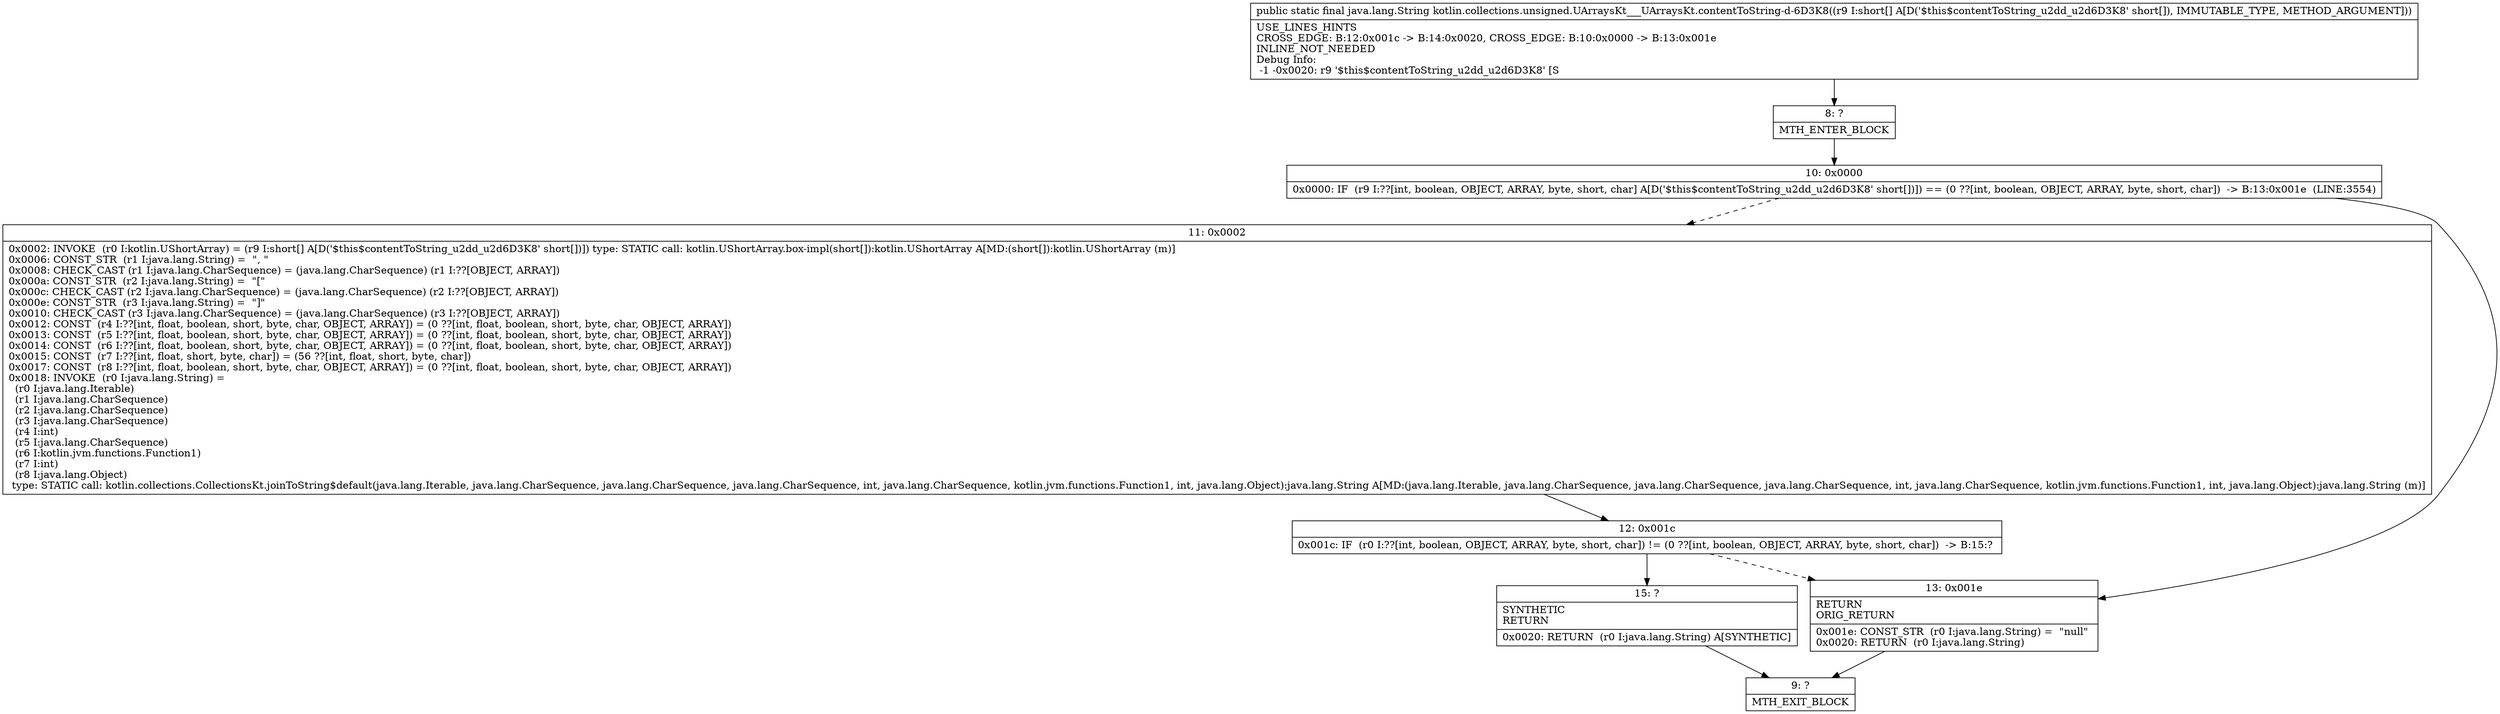 digraph "CFG forkotlin.collections.unsigned.UArraysKt___UArraysKt.contentToString\-d\-6D3K8([S)Ljava\/lang\/String;" {
Node_8 [shape=record,label="{8\:\ ?|MTH_ENTER_BLOCK\l}"];
Node_10 [shape=record,label="{10\:\ 0x0000|0x0000: IF  (r9 I:??[int, boolean, OBJECT, ARRAY, byte, short, char] A[D('$this$contentToString_u2dd_u2d6D3K8' short[])]) == (0 ??[int, boolean, OBJECT, ARRAY, byte, short, char])  \-\> B:13:0x001e  (LINE:3554)\l}"];
Node_11 [shape=record,label="{11\:\ 0x0002|0x0002: INVOKE  (r0 I:kotlin.UShortArray) = (r9 I:short[] A[D('$this$contentToString_u2dd_u2d6D3K8' short[])]) type: STATIC call: kotlin.UShortArray.box\-impl(short[]):kotlin.UShortArray A[MD:(short[]):kotlin.UShortArray (m)]\l0x0006: CONST_STR  (r1 I:java.lang.String) =  \", \" \l0x0008: CHECK_CAST (r1 I:java.lang.CharSequence) = (java.lang.CharSequence) (r1 I:??[OBJECT, ARRAY]) \l0x000a: CONST_STR  (r2 I:java.lang.String) =  \"[\" \l0x000c: CHECK_CAST (r2 I:java.lang.CharSequence) = (java.lang.CharSequence) (r2 I:??[OBJECT, ARRAY]) \l0x000e: CONST_STR  (r3 I:java.lang.String) =  \"]\" \l0x0010: CHECK_CAST (r3 I:java.lang.CharSequence) = (java.lang.CharSequence) (r3 I:??[OBJECT, ARRAY]) \l0x0012: CONST  (r4 I:??[int, float, boolean, short, byte, char, OBJECT, ARRAY]) = (0 ??[int, float, boolean, short, byte, char, OBJECT, ARRAY]) \l0x0013: CONST  (r5 I:??[int, float, boolean, short, byte, char, OBJECT, ARRAY]) = (0 ??[int, float, boolean, short, byte, char, OBJECT, ARRAY]) \l0x0014: CONST  (r6 I:??[int, float, boolean, short, byte, char, OBJECT, ARRAY]) = (0 ??[int, float, boolean, short, byte, char, OBJECT, ARRAY]) \l0x0015: CONST  (r7 I:??[int, float, short, byte, char]) = (56 ??[int, float, short, byte, char]) \l0x0017: CONST  (r8 I:??[int, float, boolean, short, byte, char, OBJECT, ARRAY]) = (0 ??[int, float, boolean, short, byte, char, OBJECT, ARRAY]) \l0x0018: INVOKE  (r0 I:java.lang.String) = \l  (r0 I:java.lang.Iterable)\l  (r1 I:java.lang.CharSequence)\l  (r2 I:java.lang.CharSequence)\l  (r3 I:java.lang.CharSequence)\l  (r4 I:int)\l  (r5 I:java.lang.CharSequence)\l  (r6 I:kotlin.jvm.functions.Function1)\l  (r7 I:int)\l  (r8 I:java.lang.Object)\l type: STATIC call: kotlin.collections.CollectionsKt.joinToString$default(java.lang.Iterable, java.lang.CharSequence, java.lang.CharSequence, java.lang.CharSequence, int, java.lang.CharSequence, kotlin.jvm.functions.Function1, int, java.lang.Object):java.lang.String A[MD:(java.lang.Iterable, java.lang.CharSequence, java.lang.CharSequence, java.lang.CharSequence, int, java.lang.CharSequence, kotlin.jvm.functions.Function1, int, java.lang.Object):java.lang.String (m)]\l}"];
Node_12 [shape=record,label="{12\:\ 0x001c|0x001c: IF  (r0 I:??[int, boolean, OBJECT, ARRAY, byte, short, char]) != (0 ??[int, boolean, OBJECT, ARRAY, byte, short, char])  \-\> B:15:? \l}"];
Node_15 [shape=record,label="{15\:\ ?|SYNTHETIC\lRETURN\l|0x0020: RETURN  (r0 I:java.lang.String) A[SYNTHETIC]\l}"];
Node_9 [shape=record,label="{9\:\ ?|MTH_EXIT_BLOCK\l}"];
Node_13 [shape=record,label="{13\:\ 0x001e|RETURN\lORIG_RETURN\l|0x001e: CONST_STR  (r0 I:java.lang.String) =  \"null\" \l0x0020: RETURN  (r0 I:java.lang.String) \l}"];
MethodNode[shape=record,label="{public static final java.lang.String kotlin.collections.unsigned.UArraysKt___UArraysKt.contentToString\-d\-6D3K8((r9 I:short[] A[D('$this$contentToString_u2dd_u2d6D3K8' short[]), IMMUTABLE_TYPE, METHOD_ARGUMENT]))  | USE_LINES_HINTS\lCROSS_EDGE: B:12:0x001c \-\> B:14:0x0020, CROSS_EDGE: B:10:0x0000 \-\> B:13:0x001e\lINLINE_NOT_NEEDED\lDebug Info:\l  \-1 \-0x0020: r9 '$this$contentToString_u2dd_u2d6D3K8' [S\l}"];
MethodNode -> Node_8;Node_8 -> Node_10;
Node_10 -> Node_11[style=dashed];
Node_10 -> Node_13;
Node_11 -> Node_12;
Node_12 -> Node_13[style=dashed];
Node_12 -> Node_15;
Node_15 -> Node_9;
Node_13 -> Node_9;
}

